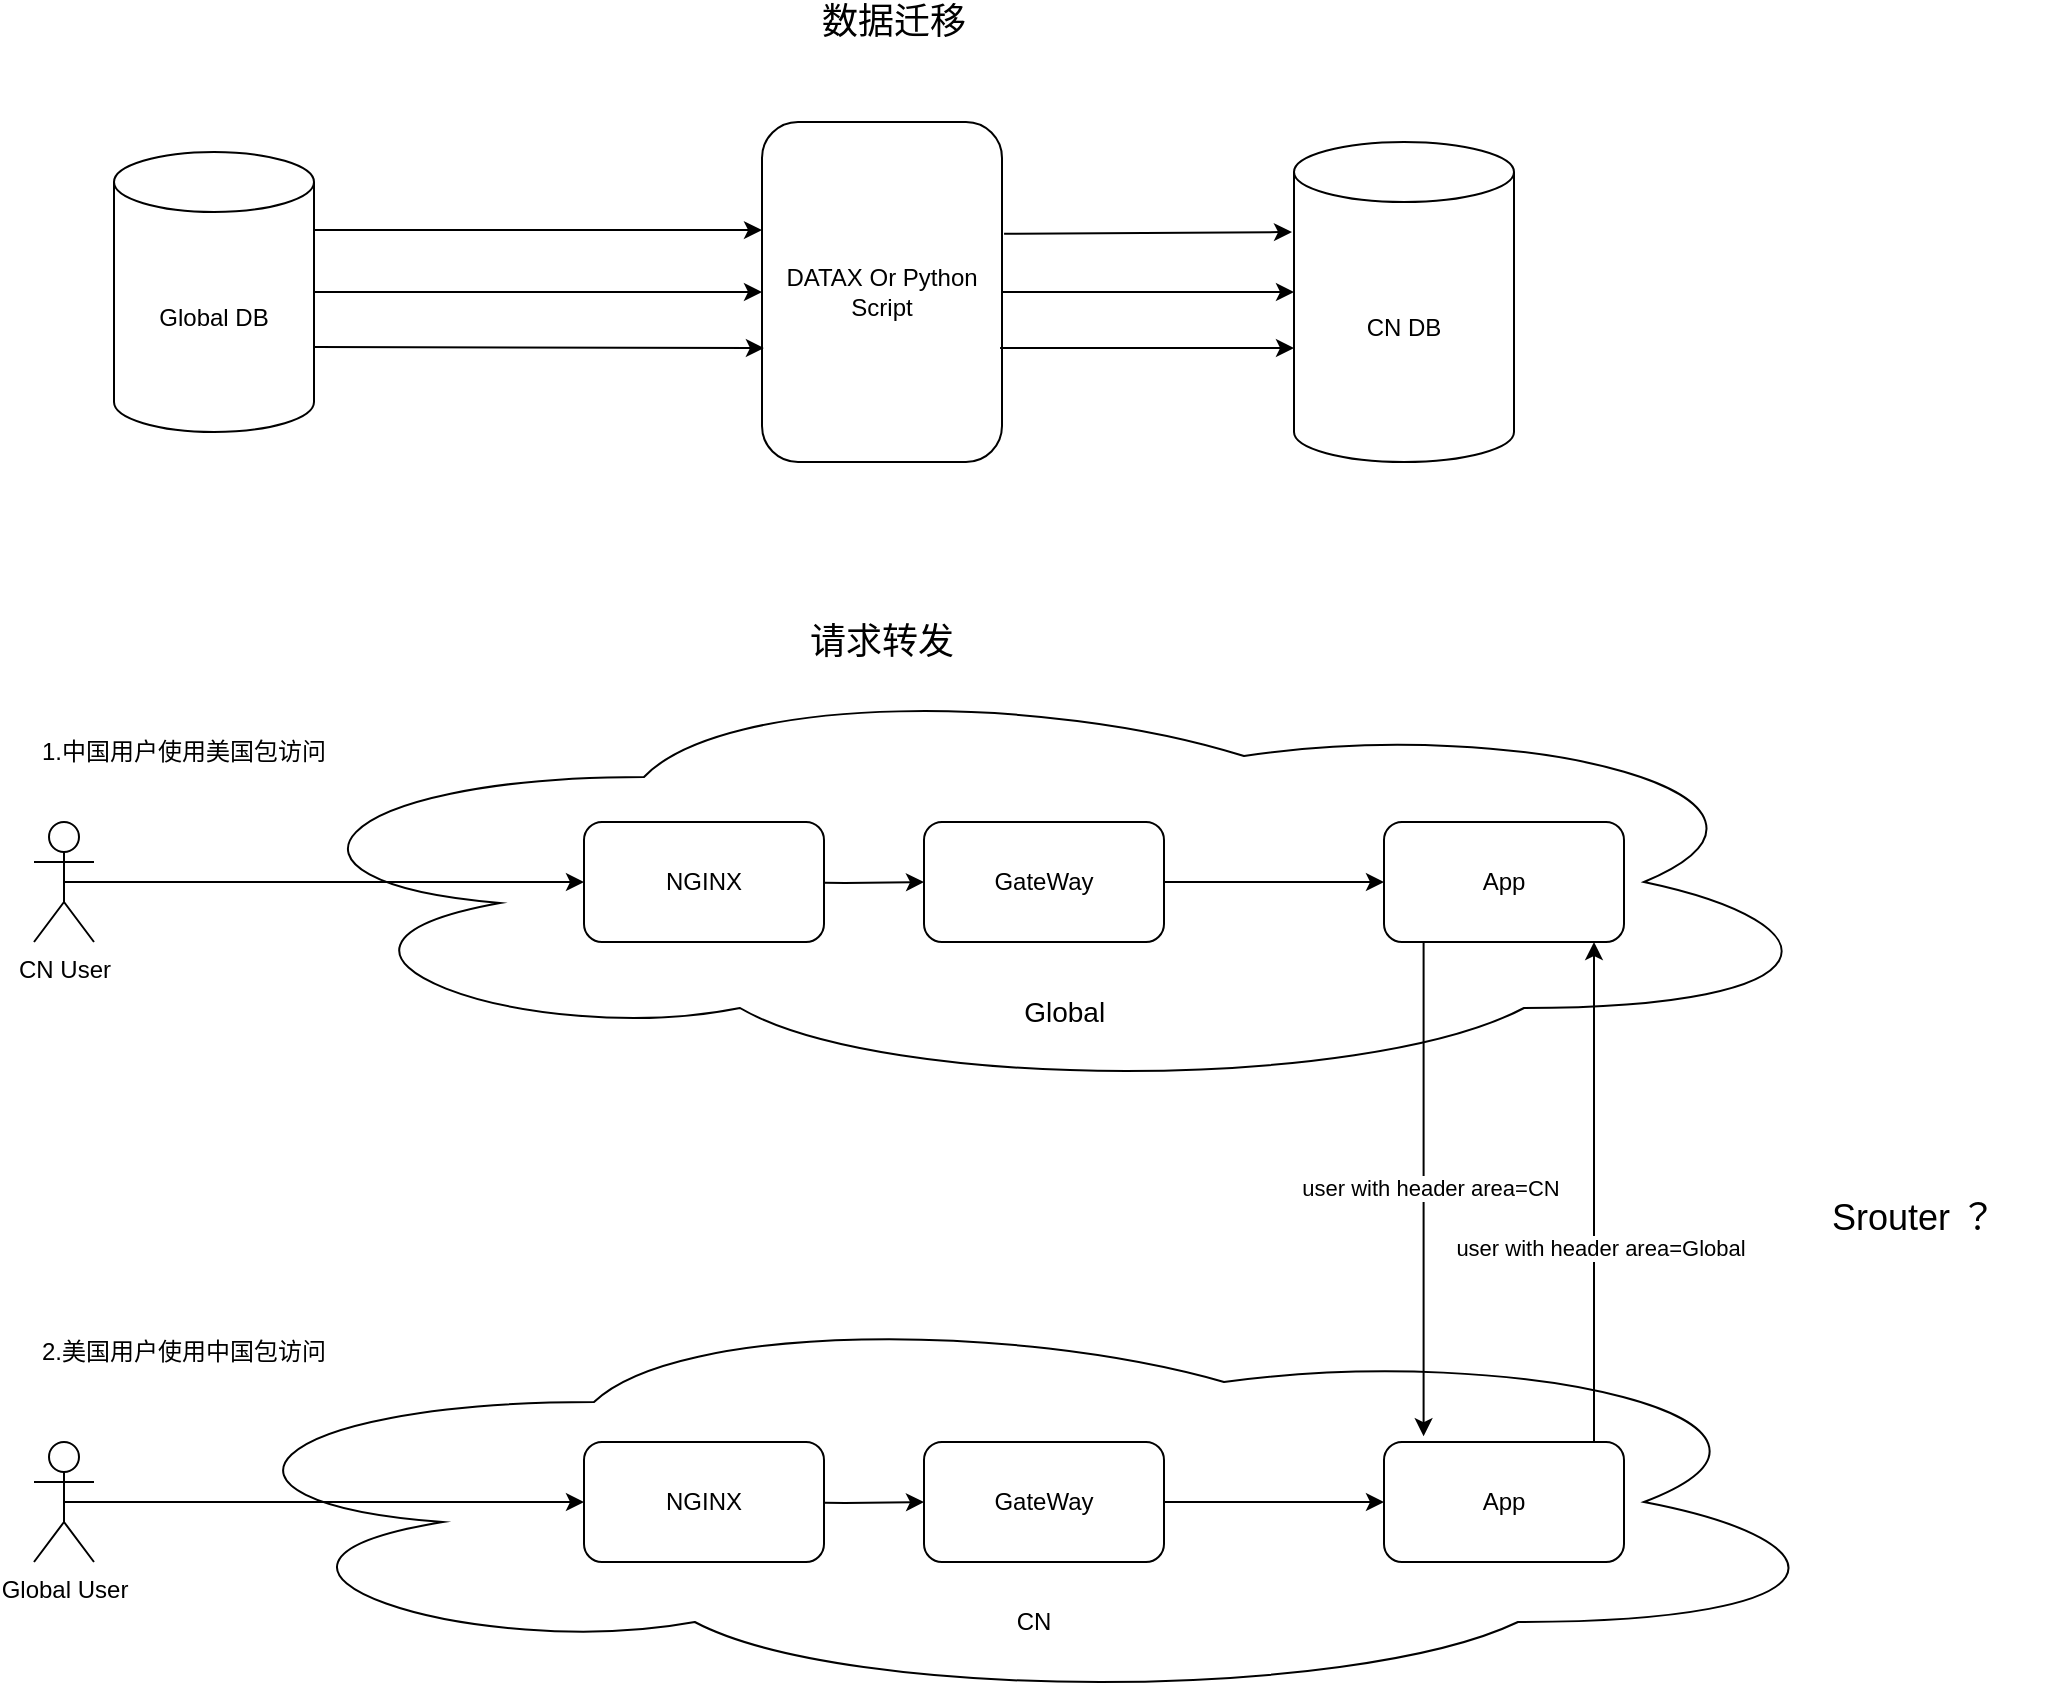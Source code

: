 <mxfile version="15.3.7" type="github">
  <diagram id="yPnAX240ymVKmtYZNh6y" name="Page-1">
    <mxGraphModel dx="2178" dy="720" grid="1" gridSize="10" guides="1" tooltips="1" connect="1" arrows="1" fold="1" page="1" pageScale="1" pageWidth="827" pageHeight="1169" math="0" shadow="0">
      <root>
        <mxCell id="0" />
        <mxCell id="1" parent="0" />
        <mxCell id="AHWBbNrCZQCvrO9pfxag-36" value="" style="ellipse;shape=cloud;whiteSpace=wrap;html=1;" vertex="1" parent="1">
          <mxGeometry x="60" y="760" width="840" height="200" as="geometry" />
        </mxCell>
        <mxCell id="AHWBbNrCZQCvrO9pfxag-34" value="" style="ellipse;shape=cloud;whiteSpace=wrap;html=1;" vertex="1" parent="1">
          <mxGeometry x="95" y="445" width="800" height="210" as="geometry" />
        </mxCell>
        <mxCell id="AHWBbNrCZQCvrO9pfxag-1" value="&lt;font style=&quot;font-size: 18px&quot;&gt;数据迁移&lt;/font&gt;" style="text;html=1;strokeColor=none;fillColor=none;align=center;verticalAlign=middle;whiteSpace=wrap;rounded=0;" vertex="1" parent="1">
          <mxGeometry x="340" y="110" width="160" height="20" as="geometry" />
        </mxCell>
        <mxCell id="AHWBbNrCZQCvrO9pfxag-2" value="Global DB" style="shape=cylinder3;whiteSpace=wrap;html=1;boundedLbl=1;backgroundOutline=1;size=15;" vertex="1" parent="1">
          <mxGeometry x="30" y="185" width="100" height="140" as="geometry" />
        </mxCell>
        <mxCell id="AHWBbNrCZQCvrO9pfxag-3" value="CN DB" style="shape=cylinder3;whiteSpace=wrap;html=1;boundedLbl=1;backgroundOutline=1;size=15;" vertex="1" parent="1">
          <mxGeometry x="620" y="180" width="110" height="160" as="geometry" />
        </mxCell>
        <mxCell id="AHWBbNrCZQCvrO9pfxag-4" value="DATAX Or Python Script" style="rounded=1;whiteSpace=wrap;html=1;" vertex="1" parent="1">
          <mxGeometry x="354" y="170" width="120" height="170" as="geometry" />
        </mxCell>
        <mxCell id="AHWBbNrCZQCvrO9pfxag-7" value="" style="endArrow=classic;html=1;exitX=1.017;exitY=0.329;exitDx=0;exitDy=0;exitPerimeter=0;" edge="1" parent="1">
          <mxGeometry width="50" height="50" relative="1" as="geometry">
            <mxPoint x="475.04" y="225.93" as="sourcePoint" />
            <mxPoint x="619" y="225" as="targetPoint" />
          </mxGeometry>
        </mxCell>
        <mxCell id="AHWBbNrCZQCvrO9pfxag-9" value="" style="endArrow=classic;html=1;entryX=0;entryY=0.318;entryDx=0;entryDy=0;entryPerimeter=0;" edge="1" parent="1" target="AHWBbNrCZQCvrO9pfxag-4">
          <mxGeometry width="50" height="50" relative="1" as="geometry">
            <mxPoint x="130" y="224" as="sourcePoint" />
            <mxPoint x="180" y="210" as="targetPoint" />
          </mxGeometry>
        </mxCell>
        <mxCell id="AHWBbNrCZQCvrO9pfxag-10" value="" style="endArrow=classic;html=1;exitX=1;exitY=0.5;exitDx=0;exitDy=0;exitPerimeter=0;entryX=0;entryY=0.5;entryDx=0;entryDy=0;" edge="1" parent="1" source="AHWBbNrCZQCvrO9pfxag-2" target="AHWBbNrCZQCvrO9pfxag-4">
          <mxGeometry width="50" height="50" relative="1" as="geometry">
            <mxPoint x="130" y="290" as="sourcePoint" />
            <mxPoint x="350" y="255" as="targetPoint" />
          </mxGeometry>
        </mxCell>
        <mxCell id="AHWBbNrCZQCvrO9pfxag-11" value="" style="endArrow=classic;html=1;entryX=0;entryY=0.469;entryDx=0;entryDy=0;entryPerimeter=0;" edge="1" parent="1" source="AHWBbNrCZQCvrO9pfxag-4" target="AHWBbNrCZQCvrO9pfxag-3">
          <mxGeometry width="50" height="50" relative="1" as="geometry">
            <mxPoint x="474" y="305" as="sourcePoint" />
            <mxPoint x="544.711" y="255" as="targetPoint" />
          </mxGeometry>
        </mxCell>
        <mxCell id="AHWBbNrCZQCvrO9pfxag-12" value="" style="endArrow=classic;html=1;exitX=1;exitY=0;exitDx=0;exitDy=97.5;exitPerimeter=0;entryX=0.008;entryY=0.665;entryDx=0;entryDy=0;entryPerimeter=0;" edge="1" parent="1" source="AHWBbNrCZQCvrO9pfxag-2" target="AHWBbNrCZQCvrO9pfxag-4">
          <mxGeometry width="50" height="50" relative="1" as="geometry">
            <mxPoint x="130" y="330" as="sourcePoint" />
            <mxPoint x="180" y="280" as="targetPoint" />
          </mxGeometry>
        </mxCell>
        <mxCell id="AHWBbNrCZQCvrO9pfxag-13" value="" style="endArrow=classic;html=1;exitX=0.992;exitY=0.665;exitDx=0;exitDy=0;exitPerimeter=0;" edge="1" parent="1" source="AHWBbNrCZQCvrO9pfxag-4">
          <mxGeometry width="50" height="50" relative="1" as="geometry">
            <mxPoint x="510" y="330" as="sourcePoint" />
            <mxPoint x="620" y="283" as="targetPoint" />
          </mxGeometry>
        </mxCell>
        <mxCell id="AHWBbNrCZQCvrO9pfxag-14" value="&lt;font style=&quot;font-size: 18px&quot;&gt;请求转发&lt;/font&gt;" style="text;html=1;strokeColor=none;fillColor=none;align=center;verticalAlign=middle;whiteSpace=wrap;rounded=0;" vertex="1" parent="1">
          <mxGeometry x="349" y="420" width="130" height="20" as="geometry" />
        </mxCell>
        <mxCell id="AHWBbNrCZQCvrO9pfxag-16" value="1.中国用户使用美国包访问" style="text;html=1;strokeColor=none;fillColor=none;align=center;verticalAlign=middle;whiteSpace=wrap;rounded=0;" vertex="1" parent="1">
          <mxGeometry x="-20" y="470" width="170" height="30" as="geometry" />
        </mxCell>
        <mxCell id="AHWBbNrCZQCvrO9pfxag-18" value="2.美国用户使用中国包访问" style="text;html=1;strokeColor=none;fillColor=none;align=center;verticalAlign=middle;whiteSpace=wrap;rounded=0;" vertex="1" parent="1">
          <mxGeometry x="-20" y="770" width="170" height="30" as="geometry" />
        </mxCell>
        <mxCell id="AHWBbNrCZQCvrO9pfxag-30" style="edgeStyle=orthogonalEdgeStyle;rounded=0;orthogonalLoop=1;jettySize=auto;html=1;exitX=0.5;exitY=0.5;exitDx=0;exitDy=0;exitPerimeter=0;entryX=0;entryY=0.5;entryDx=0;entryDy=0;" edge="1" parent="1" source="AHWBbNrCZQCvrO9pfxag-19" target="AHWBbNrCZQCvrO9pfxag-20">
          <mxGeometry relative="1" as="geometry">
            <mxPoint x="235" y="550" as="targetPoint" />
          </mxGeometry>
        </mxCell>
        <mxCell id="AHWBbNrCZQCvrO9pfxag-19" value="CN User" style="shape=umlActor;verticalLabelPosition=bottom;verticalAlign=top;html=1;outlineConnect=0;" vertex="1" parent="1">
          <mxGeometry x="-10" y="520" width="30" height="60" as="geometry" />
        </mxCell>
        <mxCell id="AHWBbNrCZQCvrO9pfxag-22" value="" style="edgeStyle=orthogonalEdgeStyle;rounded=0;orthogonalLoop=1;jettySize=auto;html=1;" edge="1" parent="1" target="AHWBbNrCZQCvrO9pfxag-21">
          <mxGeometry relative="1" as="geometry">
            <mxPoint x="355" y="550" as="sourcePoint" />
          </mxGeometry>
        </mxCell>
        <mxCell id="AHWBbNrCZQCvrO9pfxag-20" value="NGINX" style="rounded=1;whiteSpace=wrap;html=1;" vertex="1" parent="1">
          <mxGeometry x="265" y="520" width="120" height="60" as="geometry" />
        </mxCell>
        <mxCell id="AHWBbNrCZQCvrO9pfxag-24" value="" style="edgeStyle=orthogonalEdgeStyle;rounded=0;orthogonalLoop=1;jettySize=auto;html=1;" edge="1" parent="1" source="AHWBbNrCZQCvrO9pfxag-21" target="AHWBbNrCZQCvrO9pfxag-23">
          <mxGeometry relative="1" as="geometry" />
        </mxCell>
        <mxCell id="AHWBbNrCZQCvrO9pfxag-21" value="GateWay" style="whiteSpace=wrap;html=1;rounded=1;" vertex="1" parent="1">
          <mxGeometry x="435" y="520" width="120" height="60" as="geometry" />
        </mxCell>
        <mxCell id="AHWBbNrCZQCvrO9pfxag-23" value="App" style="whiteSpace=wrap;html=1;rounded=1;" vertex="1" parent="1">
          <mxGeometry x="665" y="520" width="120" height="60" as="geometry" />
        </mxCell>
        <mxCell id="AHWBbNrCZQCvrO9pfxag-27" value="&lt;span&gt;App&lt;/span&gt;" style="rounded=1;whiteSpace=wrap;html=1;" vertex="1" parent="1">
          <mxGeometry x="665" y="830" width="120" height="60" as="geometry" />
        </mxCell>
        <mxCell id="AHWBbNrCZQCvrO9pfxag-35" value="&lt;font style=&quot;font-size: 14px&quot;&gt;Global&lt;/font&gt;&amp;nbsp;" style="text;html=1;strokeColor=none;fillColor=none;align=center;verticalAlign=middle;whiteSpace=wrap;rounded=0;" vertex="1" parent="1">
          <mxGeometry x="434" y="600" width="146" height="30" as="geometry" />
        </mxCell>
        <mxCell id="AHWBbNrCZQCvrO9pfxag-46" value="" style="edgeStyle=orthogonalEdgeStyle;rounded=0;orthogonalLoop=1;jettySize=auto;html=1;" edge="1" parent="1" source="AHWBbNrCZQCvrO9pfxag-37" target="AHWBbNrCZQCvrO9pfxag-27">
          <mxGeometry relative="1" as="geometry" />
        </mxCell>
        <mxCell id="AHWBbNrCZQCvrO9pfxag-37" value="GateWay" style="whiteSpace=wrap;html=1;rounded=1;" vertex="1" parent="1">
          <mxGeometry x="435" y="830" width="120" height="60" as="geometry" />
        </mxCell>
        <mxCell id="AHWBbNrCZQCvrO9pfxag-38" value="" style="edgeStyle=orthogonalEdgeStyle;rounded=0;orthogonalLoop=1;jettySize=auto;html=1;" edge="1" target="AHWBbNrCZQCvrO9pfxag-37" parent="1">
          <mxGeometry relative="1" as="geometry">
            <mxPoint x="355" y="860" as="sourcePoint" />
          </mxGeometry>
        </mxCell>
        <mxCell id="AHWBbNrCZQCvrO9pfxag-39" style="edgeStyle=orthogonalEdgeStyle;rounded=0;orthogonalLoop=1;jettySize=auto;html=1;exitX=0.5;exitY=0.5;exitDx=0;exitDy=0;exitPerimeter=0;entryX=0;entryY=0.5;entryDx=0;entryDy=0;" edge="1" source="AHWBbNrCZQCvrO9pfxag-40" parent="1" target="AHWBbNrCZQCvrO9pfxag-41">
          <mxGeometry relative="1" as="geometry">
            <mxPoint x="235" y="860" as="targetPoint" />
          </mxGeometry>
        </mxCell>
        <mxCell id="AHWBbNrCZQCvrO9pfxag-40" value="Global User" style="shape=umlActor;verticalLabelPosition=bottom;verticalAlign=top;html=1;outlineConnect=0;" vertex="1" parent="1">
          <mxGeometry x="-10" y="830" width="30" height="60" as="geometry" />
        </mxCell>
        <mxCell id="AHWBbNrCZQCvrO9pfxag-41" value="NGINX" style="rounded=1;whiteSpace=wrap;html=1;" vertex="1" parent="1">
          <mxGeometry x="265" y="830" width="120" height="60" as="geometry" />
        </mxCell>
        <mxCell id="AHWBbNrCZQCvrO9pfxag-47" value="" style="endArrow=classic;html=1;" edge="1" parent="1">
          <mxGeometry width="50" height="50" relative="1" as="geometry">
            <mxPoint x="770" y="830" as="sourcePoint" />
            <mxPoint x="770" y="580" as="targetPoint" />
            <Array as="points" />
          </mxGeometry>
        </mxCell>
        <mxCell id="AHWBbNrCZQCvrO9pfxag-48" value="user with header area=Global" style="edgeLabel;html=1;align=center;verticalAlign=middle;resizable=0;points=[];" vertex="1" connectable="0" parent="AHWBbNrCZQCvrO9pfxag-47">
          <mxGeometry x="-0.223" y="-3" relative="1" as="geometry">
            <mxPoint as="offset" />
          </mxGeometry>
        </mxCell>
        <mxCell id="AHWBbNrCZQCvrO9pfxag-52" value="" style="endArrow=classic;html=1;exitX=0.165;exitY=1;exitDx=0;exitDy=0;exitPerimeter=0;entryX=0.165;entryY=-0.048;entryDx=0;entryDy=0;entryPerimeter=0;" edge="1" parent="1" source="AHWBbNrCZQCvrO9pfxag-23" target="AHWBbNrCZQCvrO9pfxag-27">
          <mxGeometry width="50" height="50" relative="1" as="geometry">
            <mxPoint x="670" y="640" as="sourcePoint" />
            <mxPoint x="720" y="590" as="targetPoint" />
          </mxGeometry>
        </mxCell>
        <mxCell id="AHWBbNrCZQCvrO9pfxag-53" value="user with header area=CN" style="edgeLabel;html=1;align=center;verticalAlign=middle;resizable=0;points=[];" vertex="1" connectable="0" parent="AHWBbNrCZQCvrO9pfxag-52">
          <mxGeometry x="-0.006" y="3" relative="1" as="geometry">
            <mxPoint as="offset" />
          </mxGeometry>
        </mxCell>
        <mxCell id="AHWBbNrCZQCvrO9pfxag-54" value="&lt;font style=&quot;font-size: 18px&quot;&gt;Srouter ？&lt;/font&gt;" style="text;html=1;strokeColor=none;fillColor=none;align=center;verticalAlign=middle;whiteSpace=wrap;rounded=0;" vertex="1" parent="1">
          <mxGeometry x="860" y="675" width="140" height="85" as="geometry" />
        </mxCell>
        <mxCell id="AHWBbNrCZQCvrO9pfxag-55" value="CN" style="text;html=1;strokeColor=none;fillColor=none;align=center;verticalAlign=middle;whiteSpace=wrap;rounded=0;" vertex="1" parent="1">
          <mxGeometry x="470" y="910" width="40" height="20" as="geometry" />
        </mxCell>
      </root>
    </mxGraphModel>
  </diagram>
</mxfile>
